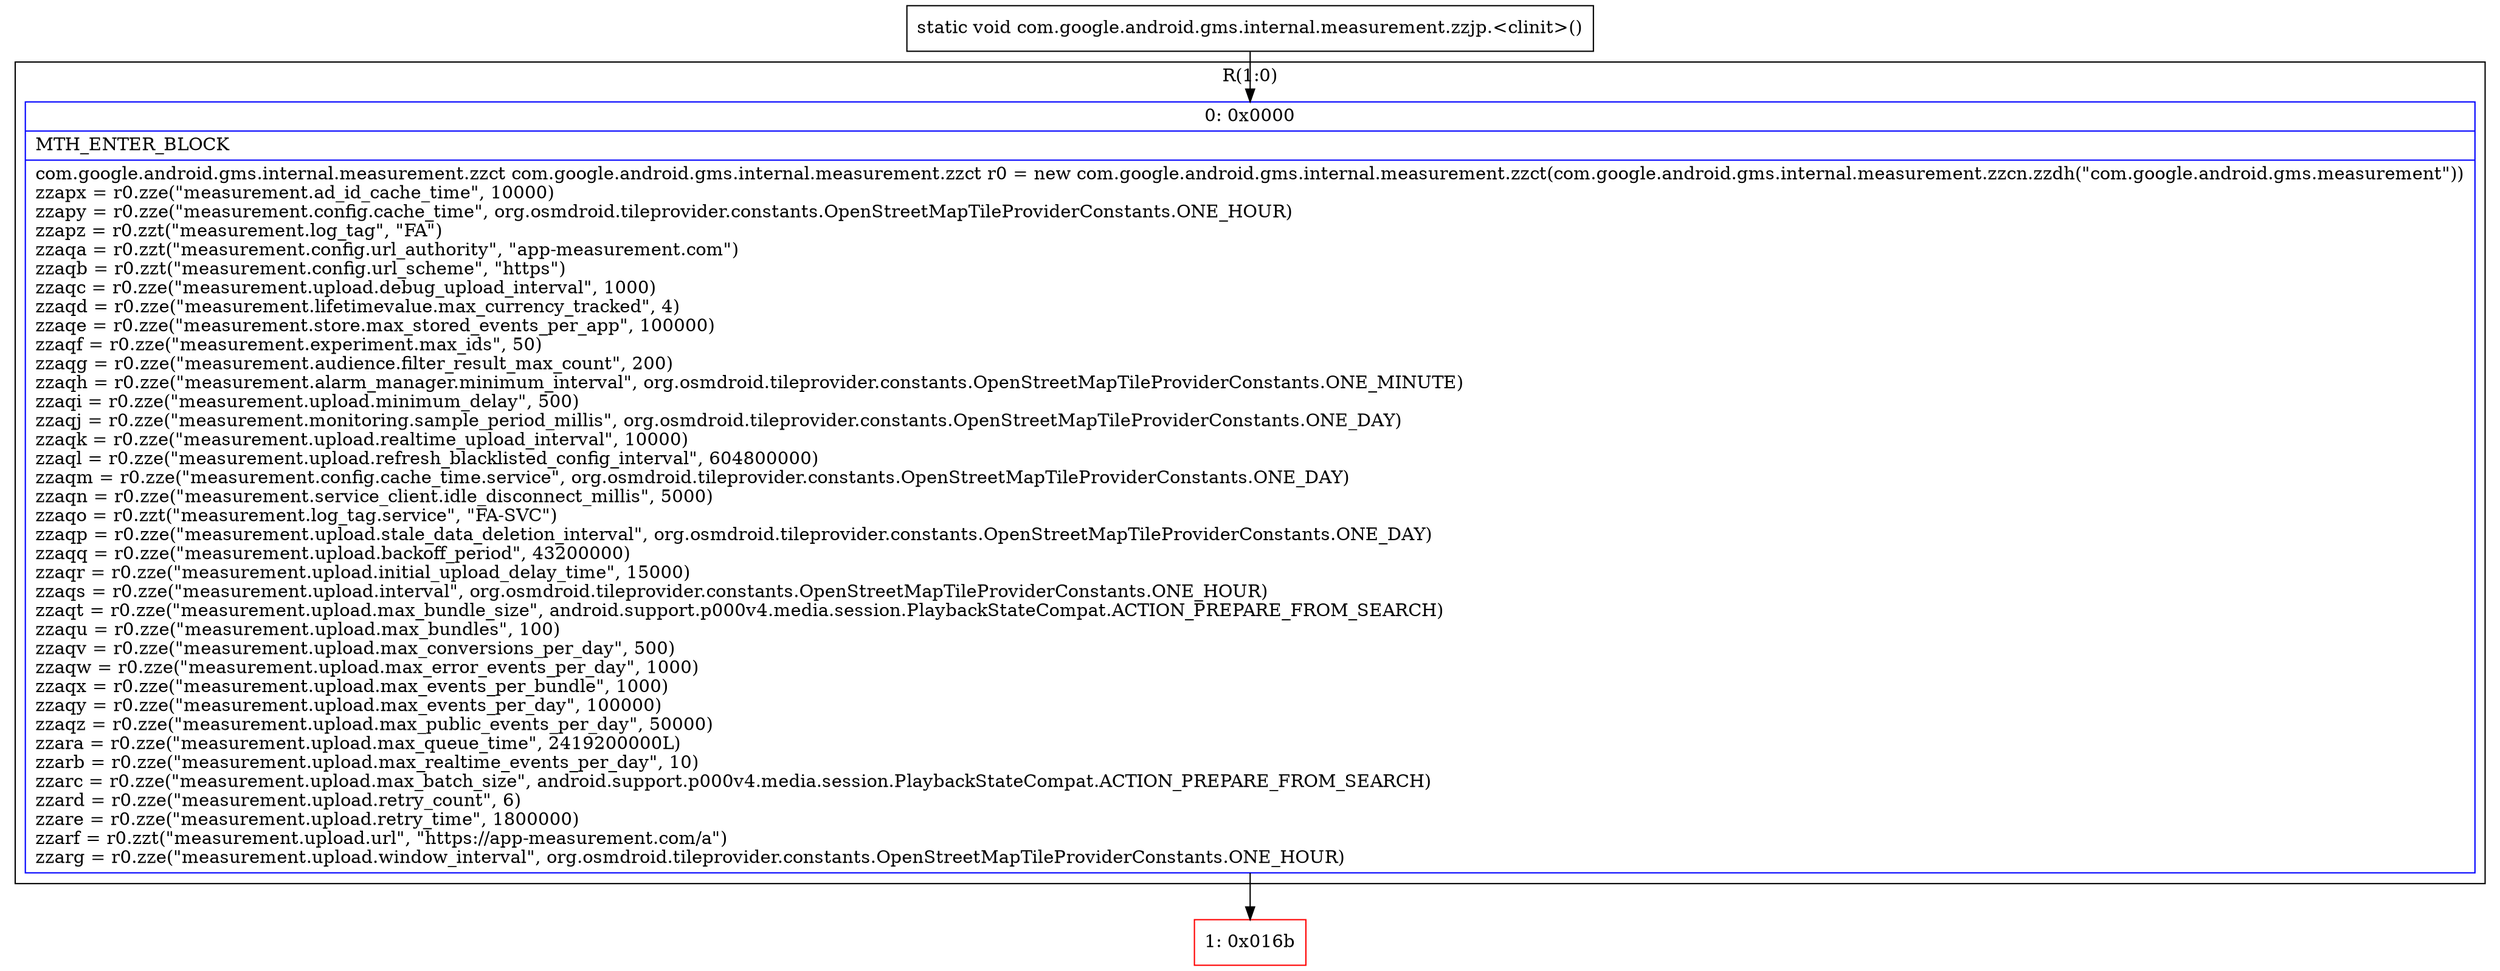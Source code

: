 digraph "CFG forcom.google.android.gms.internal.measurement.zzjp.\<clinit\>()V" {
subgraph cluster_Region_990292096 {
label = "R(1:0)";
node [shape=record,color=blue];
Node_0 [shape=record,label="{0\:\ 0x0000|MTH_ENTER_BLOCK\l|com.google.android.gms.internal.measurement.zzct com.google.android.gms.internal.measurement.zzct r0 = new com.google.android.gms.internal.measurement.zzct(com.google.android.gms.internal.measurement.zzcn.zzdh(\"com.google.android.gms.measurement\"))\lzzapx = r0.zze(\"measurement.ad_id_cache_time\", 10000)\lzzapy = r0.zze(\"measurement.config.cache_time\", org.osmdroid.tileprovider.constants.OpenStreetMapTileProviderConstants.ONE_HOUR)\lzzapz = r0.zzt(\"measurement.log_tag\", \"FA\")\lzzaqa = r0.zzt(\"measurement.config.url_authority\", \"app\-measurement.com\")\lzzaqb = r0.zzt(\"measurement.config.url_scheme\", \"https\")\lzzaqc = r0.zze(\"measurement.upload.debug_upload_interval\", 1000)\lzzaqd = r0.zze(\"measurement.lifetimevalue.max_currency_tracked\", 4)\lzzaqe = r0.zze(\"measurement.store.max_stored_events_per_app\", 100000)\lzzaqf = r0.zze(\"measurement.experiment.max_ids\", 50)\lzzaqg = r0.zze(\"measurement.audience.filter_result_max_count\", 200)\lzzaqh = r0.zze(\"measurement.alarm_manager.minimum_interval\", org.osmdroid.tileprovider.constants.OpenStreetMapTileProviderConstants.ONE_MINUTE)\lzzaqi = r0.zze(\"measurement.upload.minimum_delay\", 500)\lzzaqj = r0.zze(\"measurement.monitoring.sample_period_millis\", org.osmdroid.tileprovider.constants.OpenStreetMapTileProviderConstants.ONE_DAY)\lzzaqk = r0.zze(\"measurement.upload.realtime_upload_interval\", 10000)\lzzaql = r0.zze(\"measurement.upload.refresh_blacklisted_config_interval\", 604800000)\lzzaqm = r0.zze(\"measurement.config.cache_time.service\", org.osmdroid.tileprovider.constants.OpenStreetMapTileProviderConstants.ONE_DAY)\lzzaqn = r0.zze(\"measurement.service_client.idle_disconnect_millis\", 5000)\lzzaqo = r0.zzt(\"measurement.log_tag.service\", \"FA\-SVC\")\lzzaqp = r0.zze(\"measurement.upload.stale_data_deletion_interval\", org.osmdroid.tileprovider.constants.OpenStreetMapTileProviderConstants.ONE_DAY)\lzzaqq = r0.zze(\"measurement.upload.backoff_period\", 43200000)\lzzaqr = r0.zze(\"measurement.upload.initial_upload_delay_time\", 15000)\lzzaqs = r0.zze(\"measurement.upload.interval\", org.osmdroid.tileprovider.constants.OpenStreetMapTileProviderConstants.ONE_HOUR)\lzzaqt = r0.zze(\"measurement.upload.max_bundle_size\", android.support.p000v4.media.session.PlaybackStateCompat.ACTION_PREPARE_FROM_SEARCH)\lzzaqu = r0.zze(\"measurement.upload.max_bundles\", 100)\lzzaqv = r0.zze(\"measurement.upload.max_conversions_per_day\", 500)\lzzaqw = r0.zze(\"measurement.upload.max_error_events_per_day\", 1000)\lzzaqx = r0.zze(\"measurement.upload.max_events_per_bundle\", 1000)\lzzaqy = r0.zze(\"measurement.upload.max_events_per_day\", 100000)\lzzaqz = r0.zze(\"measurement.upload.max_public_events_per_day\", 50000)\lzzara = r0.zze(\"measurement.upload.max_queue_time\", 2419200000L)\lzzarb = r0.zze(\"measurement.upload.max_realtime_events_per_day\", 10)\lzzarc = r0.zze(\"measurement.upload.max_batch_size\", android.support.p000v4.media.session.PlaybackStateCompat.ACTION_PREPARE_FROM_SEARCH)\lzzard = r0.zze(\"measurement.upload.retry_count\", 6)\lzzare = r0.zze(\"measurement.upload.retry_time\", 1800000)\lzzarf = r0.zzt(\"measurement.upload.url\", \"https:\/\/app\-measurement.com\/a\")\lzzarg = r0.zze(\"measurement.upload.window_interval\", org.osmdroid.tileprovider.constants.OpenStreetMapTileProviderConstants.ONE_HOUR)\l}"];
}
Node_1 [shape=record,color=red,label="{1\:\ 0x016b}"];
MethodNode[shape=record,label="{static void com.google.android.gms.internal.measurement.zzjp.\<clinit\>() }"];
MethodNode -> Node_0;
Node_0 -> Node_1;
}

